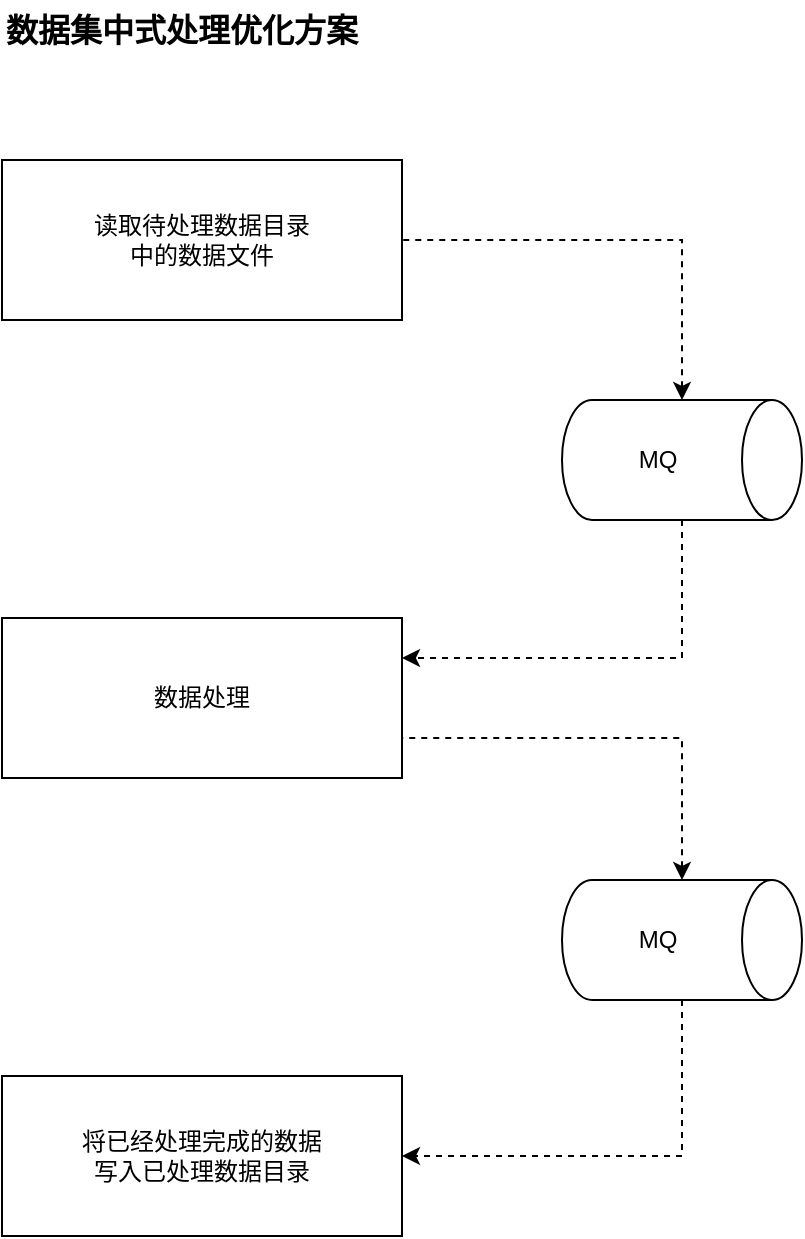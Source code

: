 <mxfile version="22.0.5" type="github" pages="2">
  <diagram name="0001" id="y2zCg2tqc-IcQTNm7M6H">
    <mxGraphModel dx="1434" dy="758" grid="1" gridSize="10" guides="1" tooltips="1" connect="1" arrows="1" fold="1" page="1" pageScale="1" pageWidth="1169" pageHeight="827" math="0" shadow="0">
      <root>
        <mxCell id="sdHGfgtrLrPXHbDimJ2l-0" />
        <mxCell id="sdHGfgtrLrPXHbDimJ2l-1" parent="sdHGfgtrLrPXHbDimJ2l-0" />
        <mxCell id="sdHGfgtrLrPXHbDimJ2l-57" value="&lt;b style=&quot;font-size: 16px;&quot;&gt;数据集中式处理优化方案&lt;/b&gt;" style="text;html=1;align=left;verticalAlign=middle;resizable=0;points=[];autosize=1;strokeColor=none;fillColor=none;fontSize=16;rounded=0;labelBackgroundColor=none;" parent="sdHGfgtrLrPXHbDimJ2l-1" vertex="1">
          <mxGeometry x="81" y="40" width="200" height="30" as="geometry" />
        </mxCell>
        <mxCell id="4jgcVAzd8omzdndsgLxq-9" value="" style="edgeStyle=orthogonalEdgeStyle;rounded=0;orthogonalLoop=1;jettySize=auto;html=1;entryX=1;entryY=0.5;entryDx=0;entryDy=0;exitX=0;exitY=0.5;exitDx=0;exitDy=0;exitPerimeter=0;startArrow=classic;startFill=1;endArrow=none;endFill=0;dashed=1;" parent="sdHGfgtrLrPXHbDimJ2l-1" source="4jgcVAzd8omzdndsgLxq-2" target="4jgcVAzd8omzdndsgLxq-8" edge="1">
          <mxGeometry relative="1" as="geometry" />
        </mxCell>
        <mxCell id="4jgcVAzd8omzdndsgLxq-11" value="" style="edgeStyle=orthogonalEdgeStyle;rounded=0;orthogonalLoop=1;jettySize=auto;html=1;entryX=1;entryY=0.25;entryDx=0;entryDy=0;exitX=1;exitY=0.5;exitDx=0;exitDy=0;exitPerimeter=0;dashed=1;" parent="sdHGfgtrLrPXHbDimJ2l-1" source="4jgcVAzd8omzdndsgLxq-2" target="4jgcVAzd8omzdndsgLxq-10" edge="1">
          <mxGeometry relative="1" as="geometry" />
        </mxCell>
        <mxCell id="4jgcVAzd8omzdndsgLxq-2" value="MQ" style="shape=cylinder3;whiteSpace=wrap;html=1;boundedLbl=1;backgroundOutline=1;size=15;direction=south;" parent="sdHGfgtrLrPXHbDimJ2l-1" vertex="1">
          <mxGeometry x="361" y="240" width="120" height="60" as="geometry" />
        </mxCell>
        <mxCell id="4jgcVAzd8omzdndsgLxq-13" value="" style="edgeStyle=orthogonalEdgeStyle;rounded=0;orthogonalLoop=1;jettySize=auto;html=1;entryX=1;entryY=0.75;entryDx=0;entryDy=0;exitX=0;exitY=0.5;exitDx=0;exitDy=0;exitPerimeter=0;startArrow=classic;startFill=1;endArrow=none;endFill=0;dashed=1;" parent="sdHGfgtrLrPXHbDimJ2l-1" source="4jgcVAzd8omzdndsgLxq-3" target="4jgcVAzd8omzdndsgLxq-10" edge="1">
          <mxGeometry relative="1" as="geometry">
            <mxPoint x="803" y="162" as="targetPoint" />
          </mxGeometry>
        </mxCell>
        <mxCell id="4jgcVAzd8omzdndsgLxq-15" value="" style="edgeStyle=orthogonalEdgeStyle;rounded=0;orthogonalLoop=1;jettySize=auto;html=1;entryX=1;entryY=0.5;entryDx=0;entryDy=0;exitX=1;exitY=0.5;exitDx=0;exitDy=0;exitPerimeter=0;dashed=1;" parent="sdHGfgtrLrPXHbDimJ2l-1" source="4jgcVAzd8omzdndsgLxq-3" target="4jgcVAzd8omzdndsgLxq-5" edge="1">
          <mxGeometry relative="1" as="geometry">
            <mxPoint x="1203" y="162" as="targetPoint" />
          </mxGeometry>
        </mxCell>
        <mxCell id="4jgcVAzd8omzdndsgLxq-3" value="MQ" style="shape=cylinder3;whiteSpace=wrap;html=1;boundedLbl=1;backgroundOutline=1;size=15;direction=south;" parent="sdHGfgtrLrPXHbDimJ2l-1" vertex="1">
          <mxGeometry x="361" y="480" width="120" height="60" as="geometry" />
        </mxCell>
        <mxCell id="4jgcVAzd8omzdndsgLxq-5" value="将已经处理完成的数据&lt;br&gt;写入已处理数据目录" style="rounded=0;whiteSpace=wrap;html=1;" parent="sdHGfgtrLrPXHbDimJ2l-1" vertex="1">
          <mxGeometry x="81" y="578" width="200" height="80" as="geometry" />
        </mxCell>
        <mxCell id="4jgcVAzd8omzdndsgLxq-8" value="读取待处理数据目录&lt;br style=&quot;border-color: var(--border-color);&quot;&gt;中的数据文件" style="whiteSpace=wrap;html=1;" parent="sdHGfgtrLrPXHbDimJ2l-1" vertex="1">
          <mxGeometry x="81" y="120" width="200" height="80" as="geometry" />
        </mxCell>
        <mxCell id="4jgcVAzd8omzdndsgLxq-10" value="数据处理" style="whiteSpace=wrap;html=1;" parent="sdHGfgtrLrPXHbDimJ2l-1" vertex="1">
          <mxGeometry x="81" y="349" width="200" height="80" as="geometry" />
        </mxCell>
      </root>
    </mxGraphModel>
  </diagram>
  <diagram name="0002" id="CcfyUUUlEJCditUANmav">
    <mxGraphModel dx="956" dy="505" grid="1" gridSize="10" guides="1" tooltips="1" connect="1" arrows="1" fold="1" page="1" pageScale="1" pageWidth="1169" pageHeight="827" math="0" shadow="0">
      <root>
        <mxCell id="mWYh2lvdQmSidNub9rag-0" />
        <mxCell id="mWYh2lvdQmSidNub9rag-1" parent="mWYh2lvdQmSidNub9rag-0" />
        <mxCell id="mWYh2lvdQmSidNub9rag-2" value="&lt;b style=&quot;font-size: 16px;&quot;&gt;数据集中式处理优化方案&lt;/b&gt;" style="text;html=1;align=left;verticalAlign=middle;resizable=0;points=[];autosize=1;strokeColor=none;fillColor=none;fontSize=16;rounded=0;labelBackgroundColor=none;" vertex="1" parent="mWYh2lvdQmSidNub9rag-1">
          <mxGeometry x="80" y="40" width="200" height="30" as="geometry" />
        </mxCell>
        <mxCell id="mWYh2lvdQmSidNub9rag-3" value="" style="edgeStyle=orthogonalEdgeStyle;rounded=0;orthogonalLoop=1;jettySize=auto;html=1;entryX=0.5;entryY=1;entryDx=0;entryDy=0;exitX=0.5;exitY=1;exitDx=0;exitDy=0;exitPerimeter=0;startArrow=classic;startFill=1;endArrow=none;endFill=0;dashed=1;" edge="1" parent="mWYh2lvdQmSidNub9rag-1" source="mWYh2lvdQmSidNub9rag-5" target="mWYh2lvdQmSidNub9rag-10">
          <mxGeometry relative="1" as="geometry" />
        </mxCell>
        <mxCell id="mWYh2lvdQmSidNub9rag-4" value="" style="edgeStyle=orthogonalEdgeStyle;rounded=0;orthogonalLoop=1;jettySize=auto;html=1;entryX=0.25;entryY=1;entryDx=0;entryDy=0;exitX=0.5;exitY=0;exitDx=0;exitDy=0;exitPerimeter=0;dashed=1;" edge="1" parent="mWYh2lvdQmSidNub9rag-1" source="mWYh2lvdQmSidNub9rag-5" target="mWYh2lvdQmSidNub9rag-11">
          <mxGeometry relative="1" as="geometry" />
        </mxCell>
        <mxCell id="mWYh2lvdQmSidNub9rag-5" value="MQ" style="shape=cylinder3;whiteSpace=wrap;html=1;boundedLbl=1;backgroundOutline=1;size=15;direction=south;" vertex="1" parent="mWYh2lvdQmSidNub9rag-1">
          <mxGeometry x="320" y="240" width="120" height="60" as="geometry" />
        </mxCell>
        <mxCell id="mWYh2lvdQmSidNub9rag-6" value="" style="edgeStyle=orthogonalEdgeStyle;rounded=0;orthogonalLoop=1;jettySize=auto;html=1;entryX=0.75;entryY=1;entryDx=0;entryDy=0;exitX=0.5;exitY=1;exitDx=0;exitDy=0;exitPerimeter=0;startArrow=classic;startFill=1;endArrow=none;endFill=0;dashed=1;" edge="1" parent="mWYh2lvdQmSidNub9rag-1" source="mWYh2lvdQmSidNub9rag-8" target="mWYh2lvdQmSidNub9rag-11">
          <mxGeometry relative="1" as="geometry">
            <mxPoint x="803" y="162" as="targetPoint" />
          </mxGeometry>
        </mxCell>
        <mxCell id="mWYh2lvdQmSidNub9rag-7" value="" style="edgeStyle=orthogonalEdgeStyle;rounded=0;orthogonalLoop=1;jettySize=auto;html=1;entryX=0.5;entryY=1;entryDx=0;entryDy=0;exitX=0.5;exitY=0;exitDx=0;exitDy=0;exitPerimeter=0;dashed=1;" edge="1" parent="mWYh2lvdQmSidNub9rag-1" source="mWYh2lvdQmSidNub9rag-8" target="mWYh2lvdQmSidNub9rag-9">
          <mxGeometry relative="1" as="geometry">
            <mxPoint x="1203" y="162" as="targetPoint" />
          </mxGeometry>
        </mxCell>
        <mxCell id="mWYh2lvdQmSidNub9rag-8" value="MQ" style="shape=cylinder3;whiteSpace=wrap;html=1;boundedLbl=1;backgroundOutline=1;size=15;direction=south;" vertex="1" parent="mWYh2lvdQmSidNub9rag-1">
          <mxGeometry x="720" y="240" width="120" height="60" as="geometry" />
        </mxCell>
        <mxCell id="mWYh2lvdQmSidNub9rag-9" value="将已经处理完成的数据&lt;br&gt;写入已处理数据目录" style="rounded=0;whiteSpace=wrap;html=1;" vertex="1" parent="mWYh2lvdQmSidNub9rag-1">
          <mxGeometry x="880" y="120" width="200" height="80" as="geometry" />
        </mxCell>
        <mxCell id="mWYh2lvdQmSidNub9rag-10" value="读取待处理数据目录&lt;br style=&quot;border-color: var(--border-color);&quot;&gt;中的数据文件" style="whiteSpace=wrap;html=1;" vertex="1" parent="mWYh2lvdQmSidNub9rag-1">
          <mxGeometry x="81" y="120" width="200" height="80" as="geometry" />
        </mxCell>
        <mxCell id="mWYh2lvdQmSidNub9rag-11" value="数据处理" style="whiteSpace=wrap;html=1;" vertex="1" parent="mWYh2lvdQmSidNub9rag-1">
          <mxGeometry x="481" y="120" width="200" height="80" as="geometry" />
        </mxCell>
      </root>
    </mxGraphModel>
  </diagram>
</mxfile>
